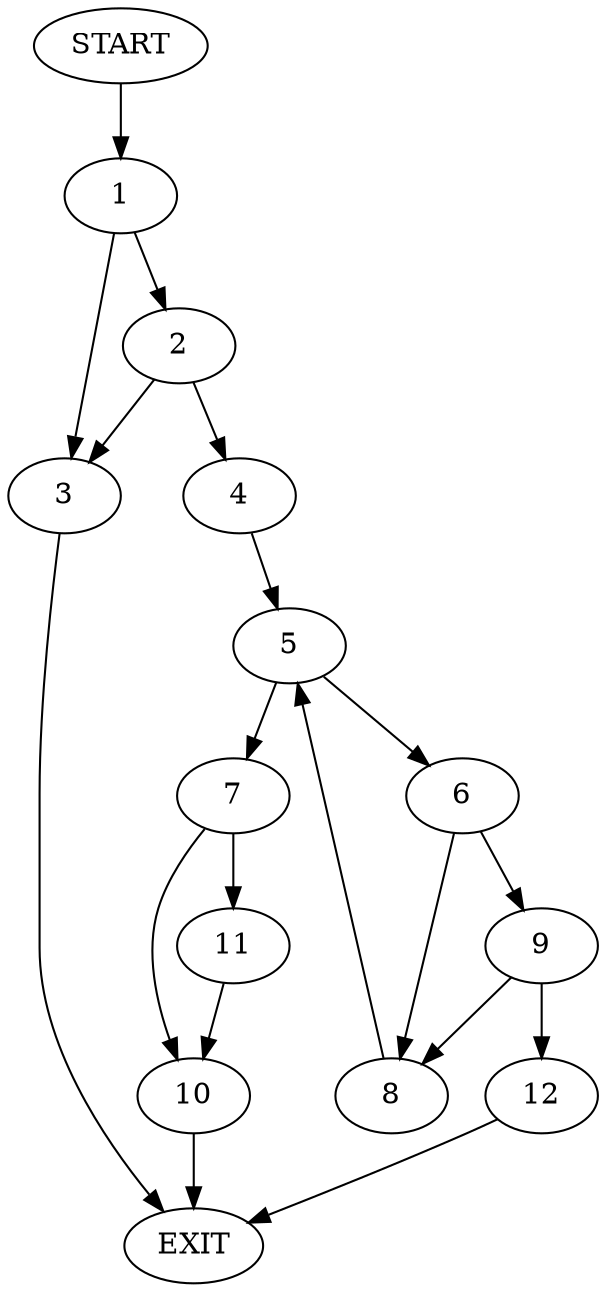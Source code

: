 digraph {
0 [label="START"]
13 [label="EXIT"]
0 -> 1
1 -> 2
1 -> 3
3 -> 13
2 -> 4
2 -> 3
4 -> 5
5 -> 6
5 -> 7
6 -> 8
6 -> 9
7 -> 10
7 -> 11
8 -> 5
9 -> 8
9 -> 12
12 -> 13
10 -> 13
11 -> 10
}
